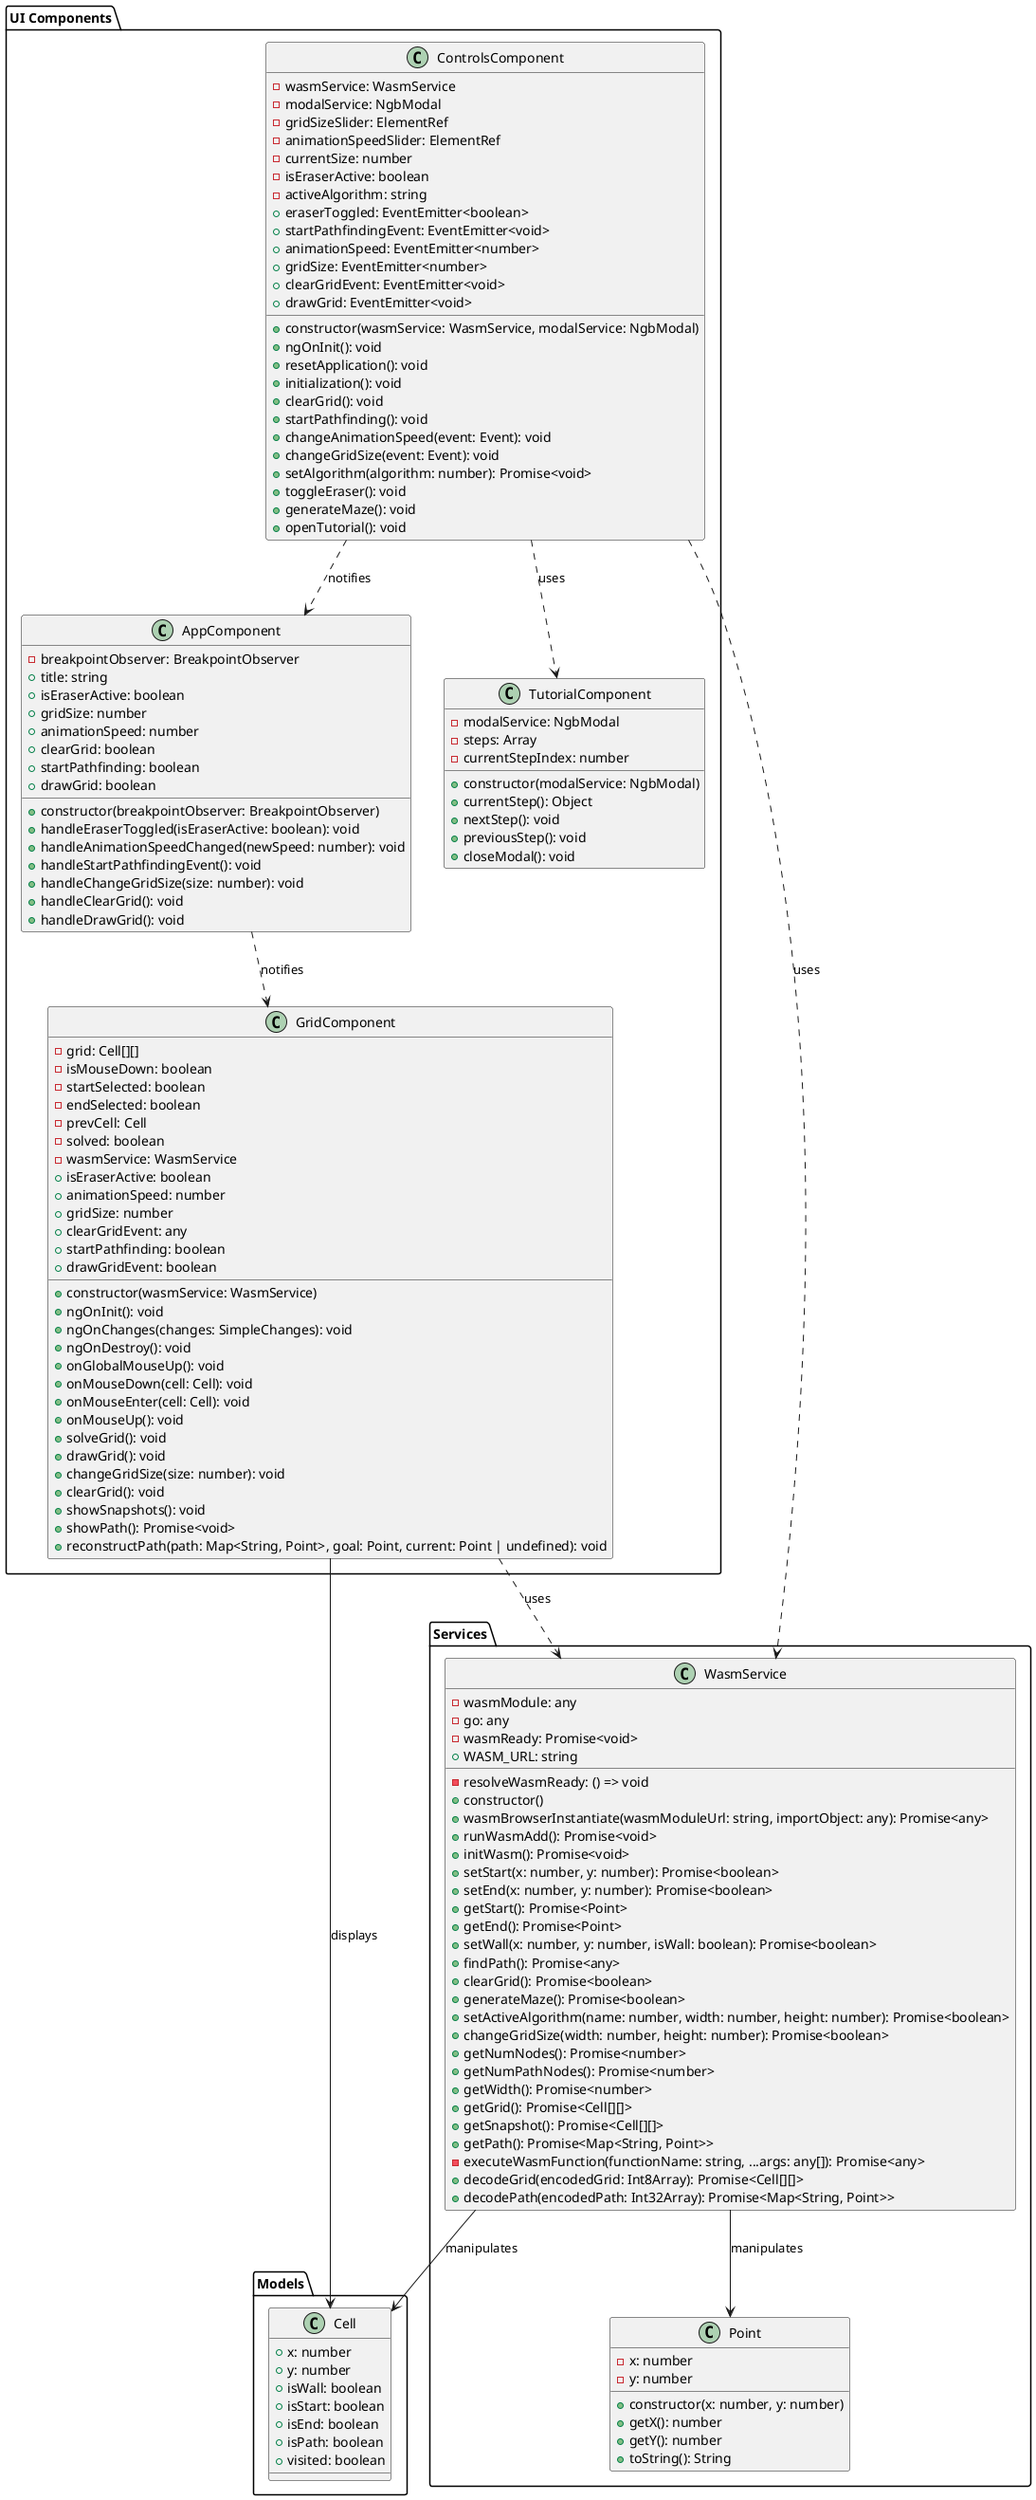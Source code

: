 @startuml

package "UI Components" {
    class AppComponent {
        -breakpointObserver: BreakpointObserver
        +title: string
        +isEraserActive: boolean
        +gridSize: number
        +animationSpeed: number
        +clearGrid: boolean
        +startPathfinding: boolean
        +drawGrid: boolean

        +constructor(breakpointObserver: BreakpointObserver)
        +handleEraserToggled(isEraserActive: boolean): void
        +handleAnimationSpeedChanged(newSpeed: number): void
        +handleStartPathfindingEvent(): void
        +handleChangeGridSize(size: number): void
        +handleClearGrid(): void
        +handleDrawGrid(): void
    }

    class ControlsComponent {
        -wasmService: WasmService
        -modalService: NgbModal
        -gridSizeSlider: ElementRef
        -animationSpeedSlider: ElementRef
        -currentSize: number
        -isEraserActive: boolean
        -activeAlgorithm: string
        +eraserToggled: EventEmitter<boolean>
        +startPathfindingEvent: EventEmitter<void>
        +animationSpeed: EventEmitter<number>
        +gridSize: EventEmitter<number>
        +clearGridEvent: EventEmitter<void>
        +drawGrid: EventEmitter<void>

        +constructor(wasmService: WasmService, modalService: NgbModal)
        +ngOnInit(): void
        +resetApplication(): void
        +initialization(): void
        +clearGrid(): void
        +startPathfinding(): void
        +changeAnimationSpeed(event: Event): void
        +changeGridSize(event: Event): void
        +setAlgorithm(algorithm: number): Promise<void>
        +toggleEraser(): void
        +generateMaze(): void
        +openTutorial(): void
    }

    class GridComponent {
        -grid: Cell[][]
        -isMouseDown: boolean
        -startSelected: boolean
        -endSelected: boolean
        -prevCell: Cell
        -solved: boolean
        -wasmService: WasmService
        +isEraserActive: boolean
        +animationSpeed: number
        +gridSize: number
        +clearGridEvent: any
        +startPathfinding: boolean
        +drawGridEvent: boolean

        +constructor(wasmService: WasmService)
        +ngOnInit(): void
        +ngOnChanges(changes: SimpleChanges): void
        +ngOnDestroy(): void
        +onGlobalMouseUp(): void
        +onMouseDown(cell: Cell): void
        +onMouseEnter(cell: Cell): void
        +onMouseUp(): void
        +solveGrid(): void
        +drawGrid(): void
        +changeGridSize(size: number): void
        +clearGrid(): void
        +showSnapshots(): void
        +showPath(): Promise<void>
        +reconstructPath(path: Map<String, Point>, goal: Point, current: Point | undefined): void
    }

    class TutorialComponent {
        -modalService: NgbModal
        -steps: Array
        -currentStepIndex: number

        +constructor(modalService: NgbModal)
        +currentStep(): Object
        +nextStep(): void
        +previousStep(): void
        +closeModal(): void
    }
}

package "Models" {
    class "Cell" {
        +x: number
        +y: number
        +isWall: boolean
        +isStart: boolean
        +isEnd: boolean
        +isPath: boolean
        +visited: boolean
    }
}

package "Services" {
    class WasmService {
        -wasmModule: any
        -go: any
        -wasmReady: Promise<void>
        -resolveWasmReady: () => void
        +WASM_URL: string

        +constructor()
        +wasmBrowserInstantiate(wasmModuleUrl: string, importObject: any): Promise<any>
        +runWasmAdd(): Promise<void>
        +initWasm(): Promise<void>
        +setStart(x: number, y: number): Promise<boolean>
        +setEnd(x: number, y: number): Promise<boolean>
        +getStart(): Promise<Point>
        +getEnd(): Promise<Point>
        +setWall(x: number, y: number, isWall: boolean): Promise<boolean>
        +findPath(): Promise<any>
        +clearGrid(): Promise<boolean>
        +generateMaze(): Promise<boolean>
        +setActiveAlgorithm(name: number, width: number, height: number): Promise<boolean>
        +changeGridSize(width: number, height: number): Promise<boolean>
        +getNumNodes(): Promise<number>
        +getNumPathNodes(): Promise<number>
        +getWidth(): Promise<number>
        +getGrid(): Promise<Cell[][]>
        +getSnapshot(): Promise<Cell[][]>
        +getPath(): Promise<Map<String, Point>>
        -executeWasmFunction(functionName: string, ...args: any[]): Promise<any>
        +decodeGrid(encodedGrid: Int8Array): Promise<Cell[][]>
        +decodePath(encodedPath: Int32Array): Promise<Map<String, Point>>
    }

    class Point {
        -x: number
        -y: number

        +constructor(x: number, y: number)
        +getX(): number
        +getY(): number
        +toString(): String
    }
}

'AppComponent --> "wasmService : uses" : WasmService
'ControlsComponent --> "wasmService : uses" : WasmService
'ControlsComponent --> "modalService : uses" : NgbModal
'GridComponent --> "wasmService : uses" : WasmService
'TutorialComponent --> "modalService : uses" : NgbModal
'WasmService --> Point: uses
'ControlsComponent ..> AppComponent : emits events >
'GridComponent ..> AppComponent : emits events >

ControlsComponent ..> WasmService : uses
ControlsComponent ..> AppComponent : notifies
AppComponent ..> GridComponent : notifies
GridComponent ..> WasmService : uses
ControlsComponent ..> TutorialComponent : uses

WasmService --> Cell : manipulates
WasmService --> Point : manipulates
GridComponent --> Cell : displays
@enduml
